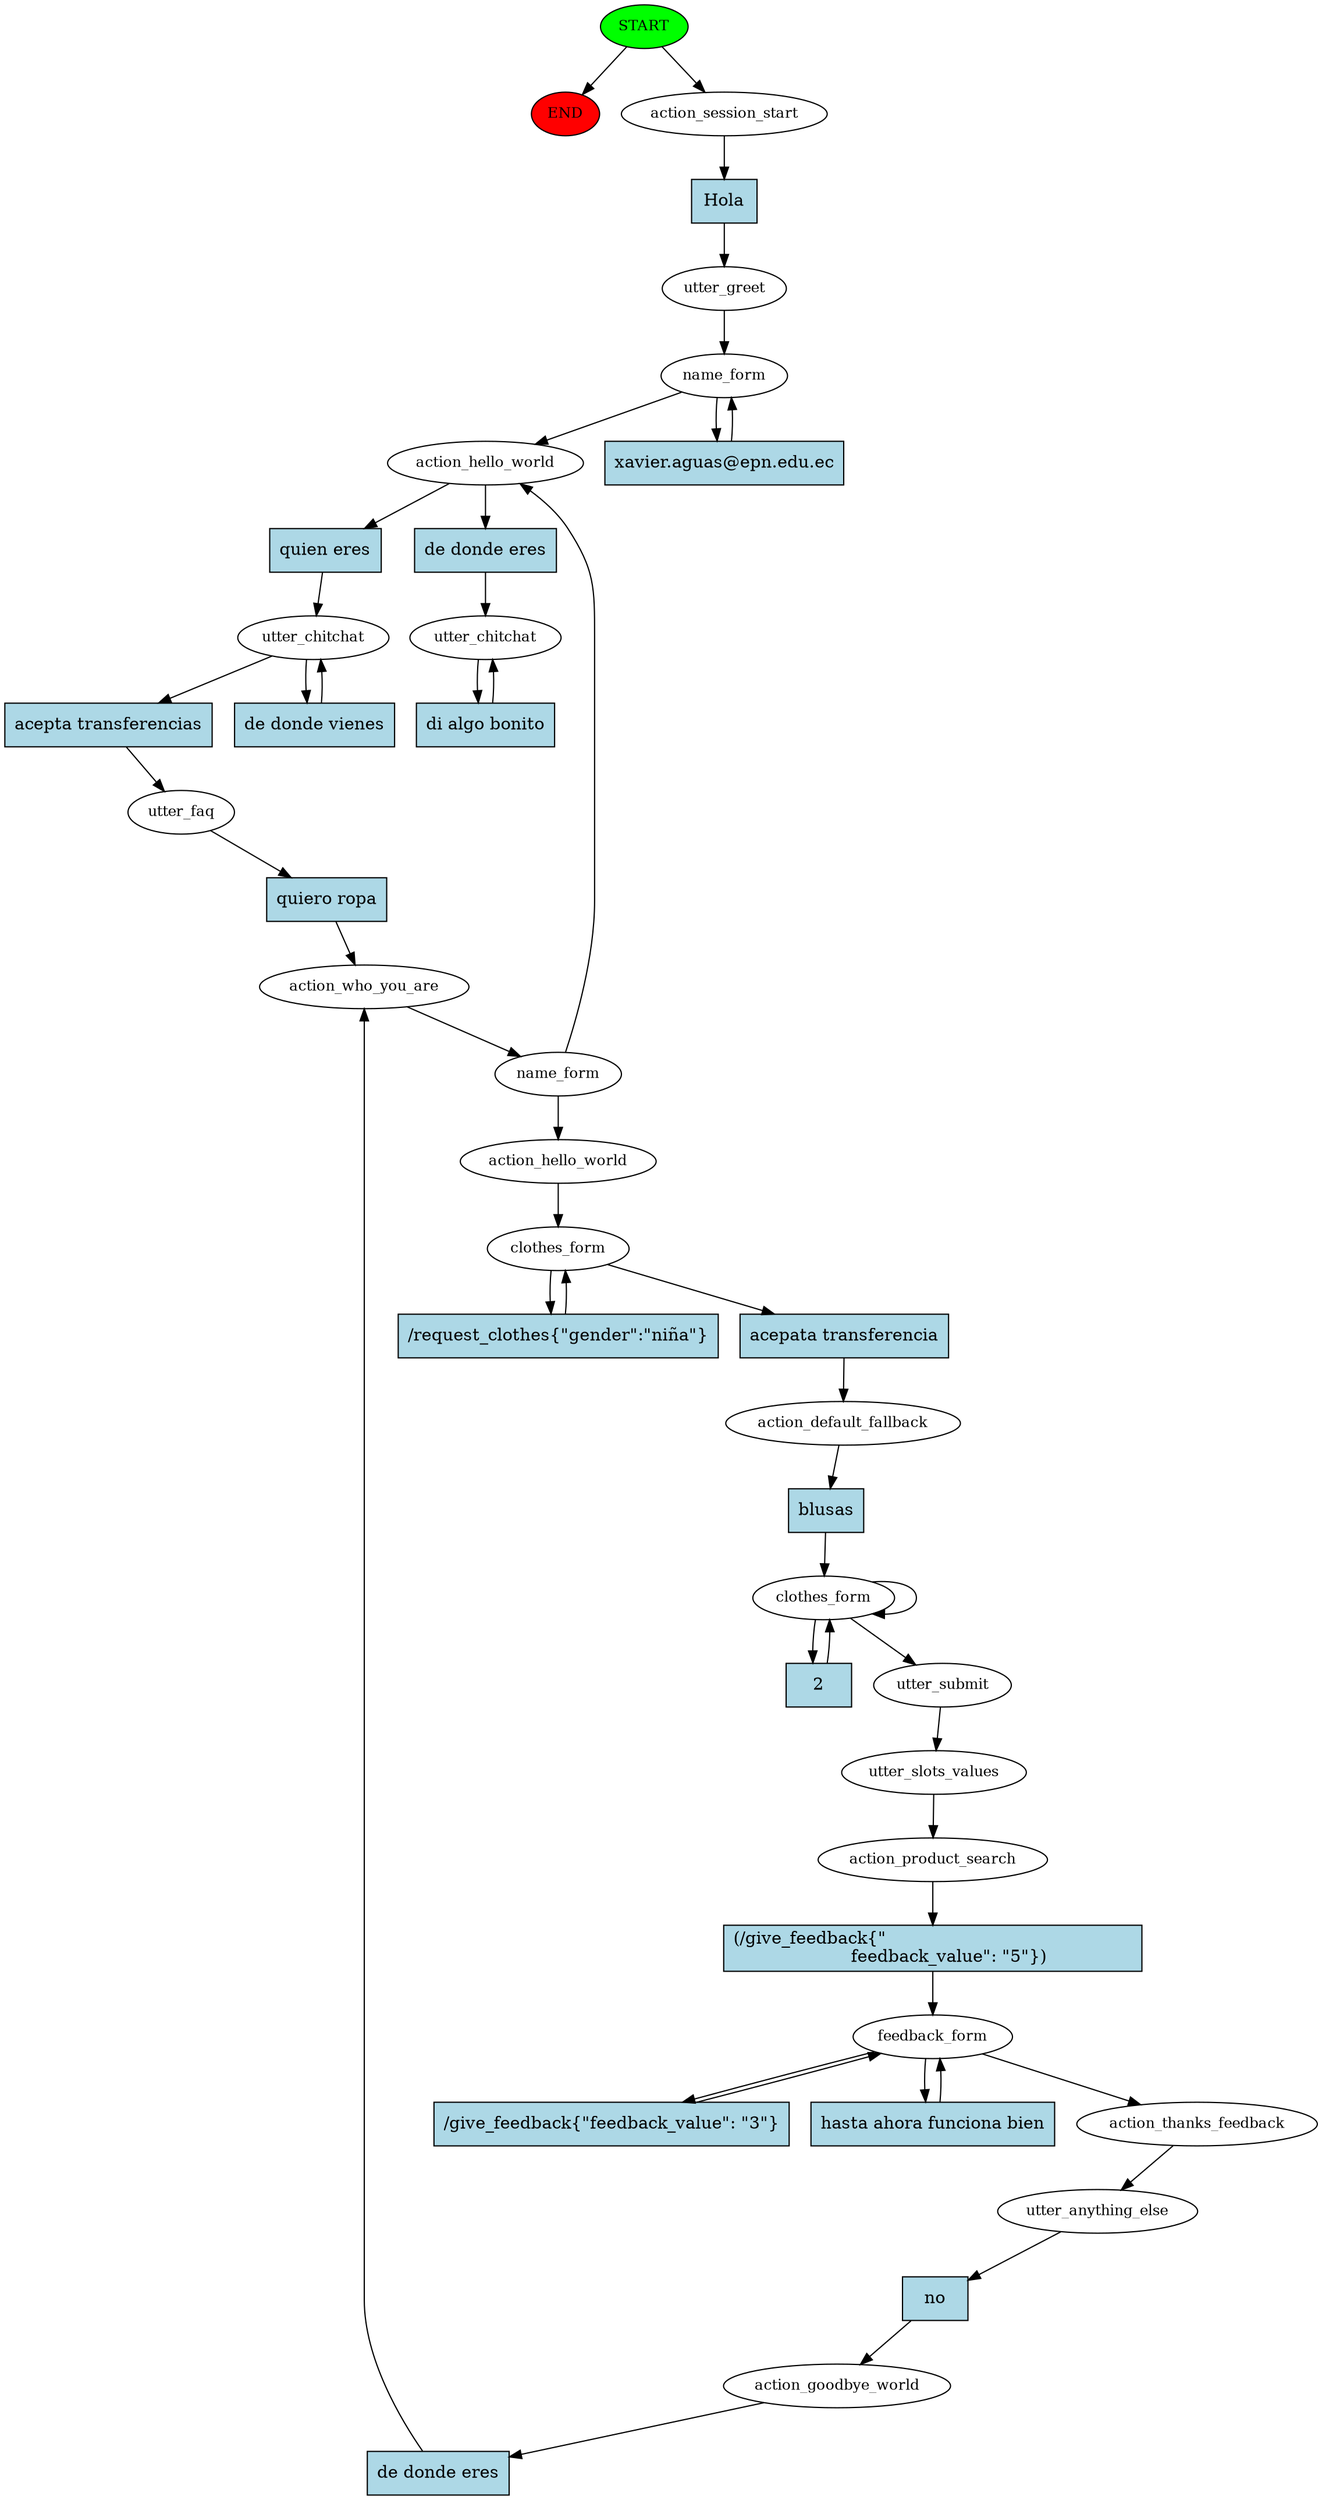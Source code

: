digraph  {
0 [class="start active", fillcolor=green, fontsize=12, label=START, style=filled];
"-1" [class=end, fillcolor=red, fontsize=12, label=END, style=filled];
1 [class=active, fontsize=12, label=action_session_start];
2 [class=active, fontsize=12, label=utter_greet];
3 [class=active, fontsize=12, label=name_form];
6 [class=active, fontsize=12, label=action_hello_world];
7 [class=active, fontsize=12, label=utter_chitchat];
9 [class=active, fontsize=12, label=utter_faq];
10 [class=active, fontsize=12, label=action_who_you_are];
11 [class=active, fontsize=12, label=name_form];
12 [class=active, fontsize=12, label=action_hello_world];
13 [class=active, fontsize=12, label=clothes_form];
15 [class=active, fontsize=12, label=action_default_fallback];
16 [class=active, fontsize=12, label=clothes_form];
23 [class=active, fontsize=12, label=utter_submit];
24 [class=active, fontsize=12, label=utter_slots_values];
25 [class=active, fontsize=12, label=action_product_search];
26 [class=active, fontsize=12, label=feedback_form];
29 [class=active, fontsize=12, label=action_thanks_feedback];
30 [class=active, fontsize=12, label=utter_anything_else];
31 [class=active, fontsize=12, label=action_goodbye_world];
35 [class="active dashed", fontsize=12, label=utter_chitchat];
41 [class="intent active", fillcolor=lightblue, label=Hola, shape=rect, style=filled];
42 [class="intent active", fillcolor=lightblue, label="xavier.aguas@epn.edu.ec", shape=rect, style=filled];
43 [class="intent active", fillcolor=lightblue, label="quien eres", shape=rect, style=filled];
44 [class="intent active", fillcolor=lightblue, label="de donde eres", shape=rect, style=filled];
45 [class="intent active", fillcolor=lightblue, label="acepta transferencias", shape=rect, style=filled];
46 [class="intent active", fillcolor=lightblue, label="de donde vienes", shape=rect, style=filled];
47 [class="intent active", fillcolor=lightblue, label="quiero ropa", shape=rect, style=filled];
48 [class="intent active", fillcolor=lightblue, label="acepata transferencia", shape=rect, style=filled];
49 [class="intent active", fillcolor=lightblue, label="/request_clothes{\"gender\":\"niña\"}", shape=rect, style=filled];
50 [class="intent active", fillcolor=lightblue, label=blusas, shape=rect, style=filled];
51 [class="intent active", fillcolor=lightblue, label=2, shape=rect, style=filled];
52 [class="intent active", fillcolor=lightblue, label="(/give_feedback{\"                                             \n      feedback_value\": \"5\"})", shape=rect, style=filled];
53 [class="intent active", fillcolor=lightblue, label="/give_feedback{\"feedback_value\": \"3\"}", shape=rect, style=filled];
54 [class="intent active", fillcolor=lightblue, label="hasta ahora funciona bien", shape=rect, style=filled];
55 [class="intent active", fillcolor=lightblue, label=no, shape=rect, style=filled];
56 [class="intent active", fillcolor=lightblue, label="de donde eres", shape=rect, style=filled];
57 [class="intent active", fillcolor=lightblue, label="di algo bonito", shape=rect, style=filled];
0 -> "-1"  [class="", key=NONE, label=""];
0 -> 1  [class=active, key=NONE, label=""];
1 -> 41  [class=active, key=0];
2 -> 3  [class=active, key=NONE, label=""];
3 -> 6  [class=active, key=NONE, label=""];
3 -> 42  [class=active, key=0];
6 -> 43  [class=active, key=0];
6 -> 44  [class=active, key=0];
7 -> 45  [class=active, key=0];
7 -> 46  [class=active, key=0];
9 -> 47  [class=active, key=0];
10 -> 11  [class=active, key=NONE, label=""];
11 -> 12  [class=active, key=NONE, label=""];
11 -> 6  [class=active, key=NONE, label=""];
12 -> 13  [class=active, key=NONE, label=""];
13 -> 48  [class=active, key=0];
13 -> 49  [class=active, key=0];
15 -> 50  [class=active, key=0];
16 -> 16  [class=active, key=NONE, label=""];
16 -> 23  [class=active, key=NONE, label=""];
16 -> 51  [class=active, key=0];
23 -> 24  [class=active, key=NONE, label=""];
24 -> 25  [class=active, key=NONE, label=""];
25 -> 52  [class=active, key=0];
26 -> 29  [class=active, key=NONE, label=""];
26 -> 53  [class=active, key=0];
26 -> 54  [class=active, key=0];
29 -> 30  [class=active, key=NONE, label=""];
30 -> 55  [class=active, key=0];
31 -> 56  [class=active, key=0];
35 -> 57  [class=active, key=0];
41 -> 2  [class=active, key=0];
42 -> 3  [class=active, key=0];
43 -> 7  [class=active, key=0];
44 -> 35  [class=active, key=0];
45 -> 9  [class=active, key=0];
46 -> 7  [class=active, key=0];
47 -> 10  [class=active, key=0];
48 -> 15  [class=active, key=0];
49 -> 13  [class=active, key=0];
50 -> 16  [class=active, key=0];
51 -> 16  [class=active, key=0];
52 -> 26  [class=active, key=0];
53 -> 26  [class=active, key=0];
54 -> 26  [class=active, key=0];
55 -> 31  [class=active, key=0];
56 -> 10  [class=active, key=0];
57 -> 35  [class=active, key=0];
}
